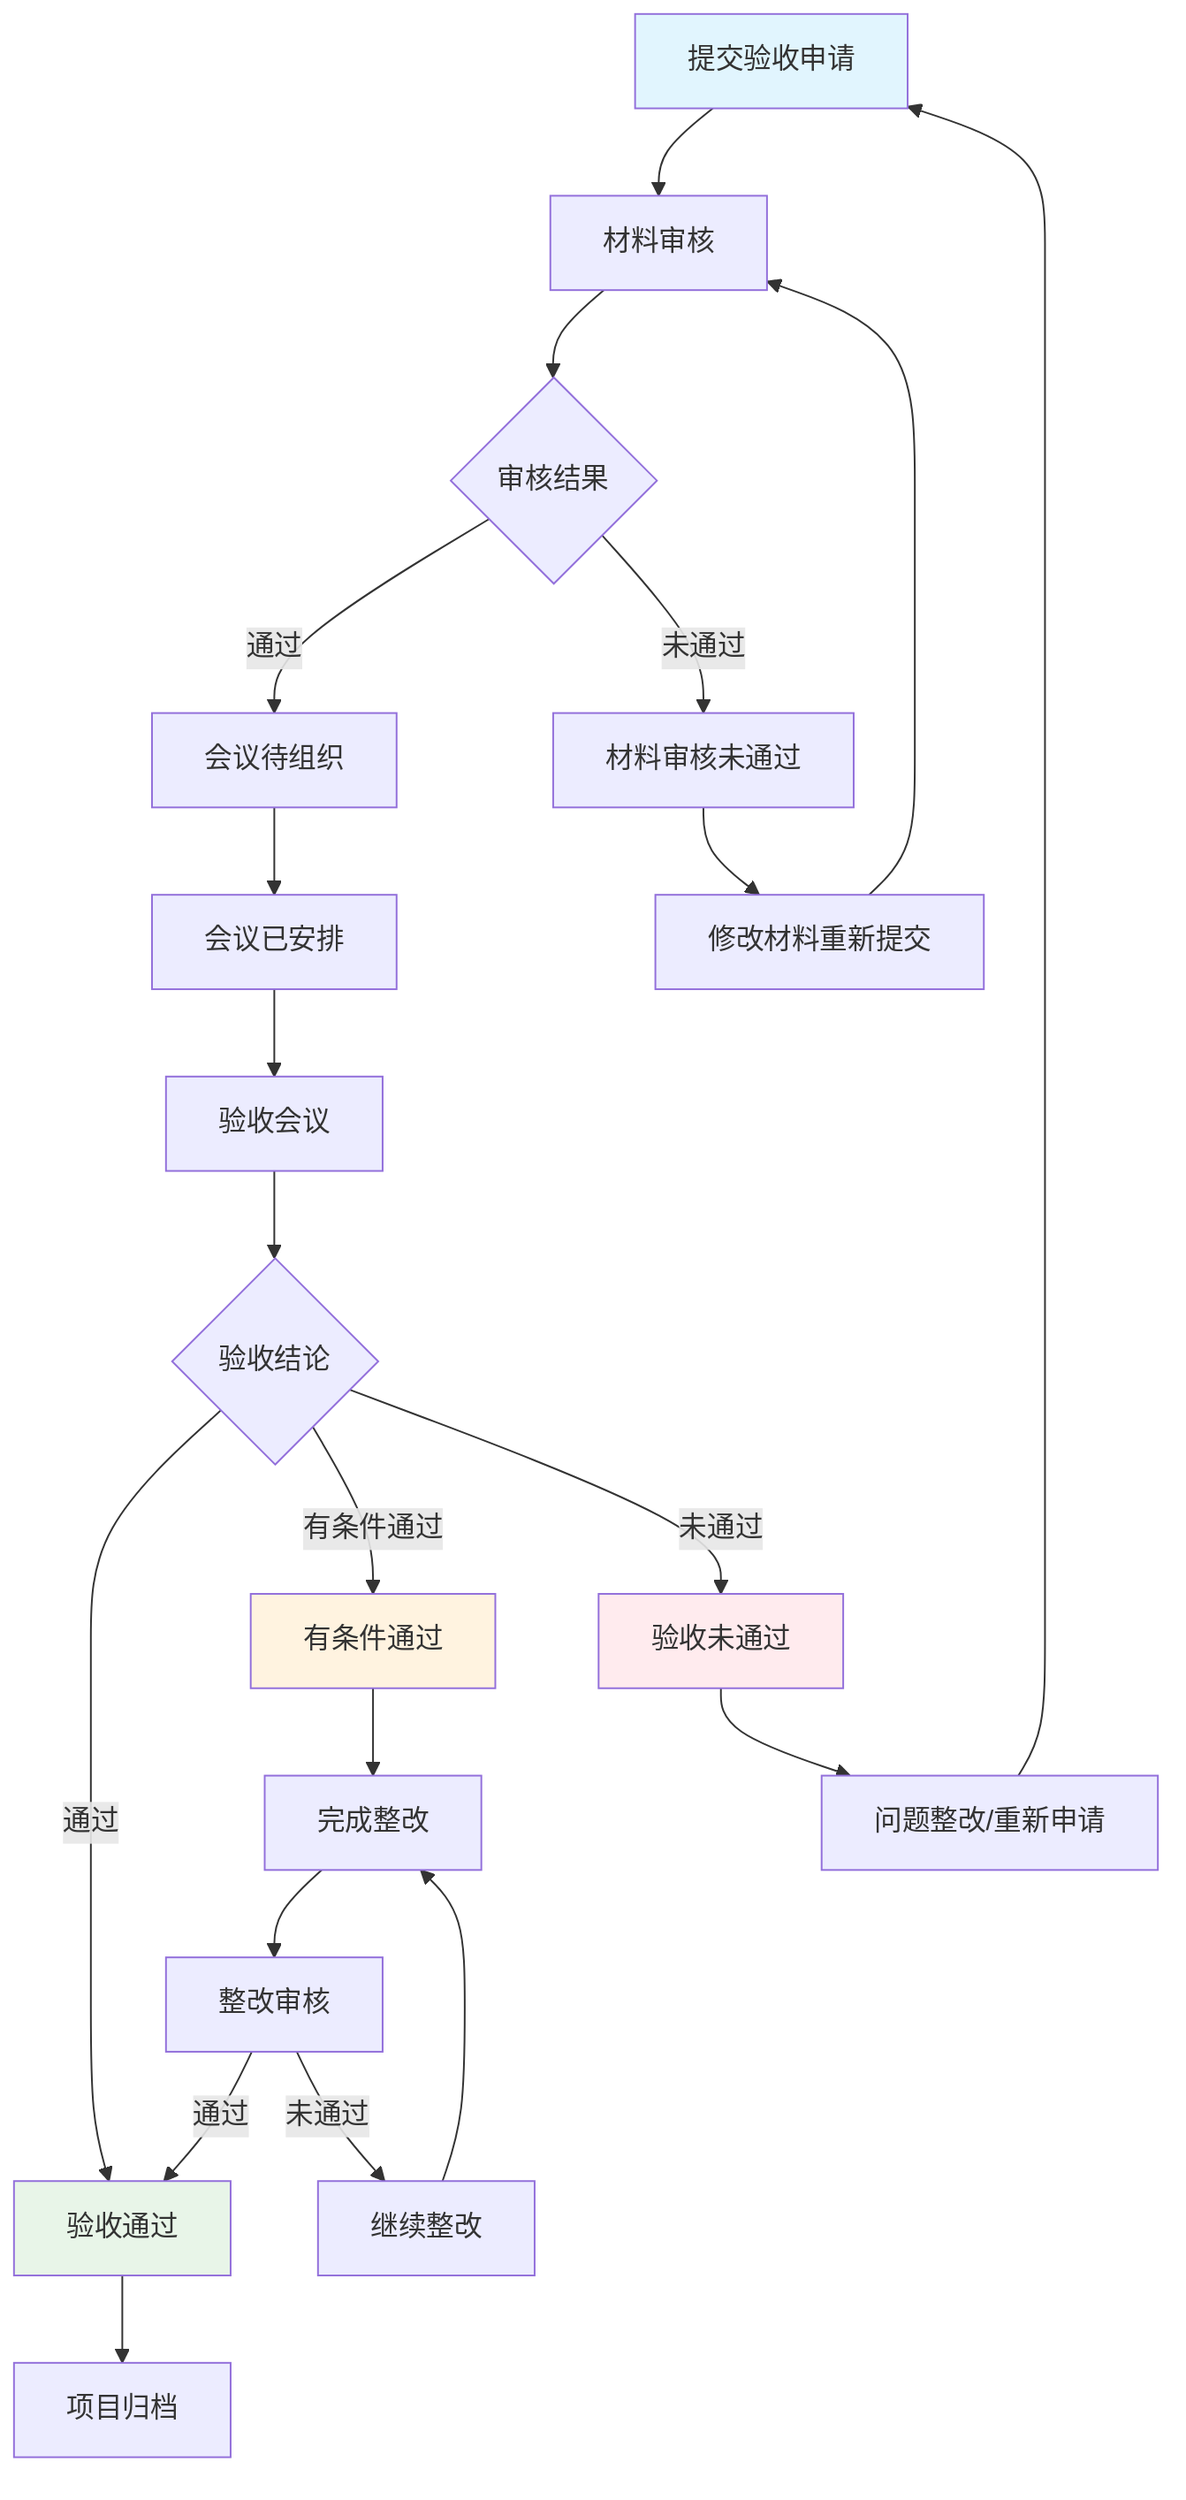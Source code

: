 graph TD
    A[提交验收申请] --> B[材料审核]
    B --> C{审核结果}
    C -->|通过| D[会议待组织]
    C -->|未通过| E[材料审核未通过]
    E --> F[修改材料重新提交]
    F --> B
    D --> G[会议已安排]
    G --> H[验收会议]
    H --> I{验收结论}
    I -->|通过| J[验收通过]
    I -->|有条件通过| K[有条件通过]
    I -->|未通过| L[验收未通过]
    K --> M[完成整改]
    M --> N[整改审核]
    N -->|通过| J
    N -->|未通过| O[继续整改]
    O --> M
    L --> P[问题整改/重新申请]
    P --> A
    J --> Q[项目归档]
    
    style A fill:#e1f5fe
    style J fill:#e8f5e8
    style L fill:#ffebee
    style K fill:#fff3e0